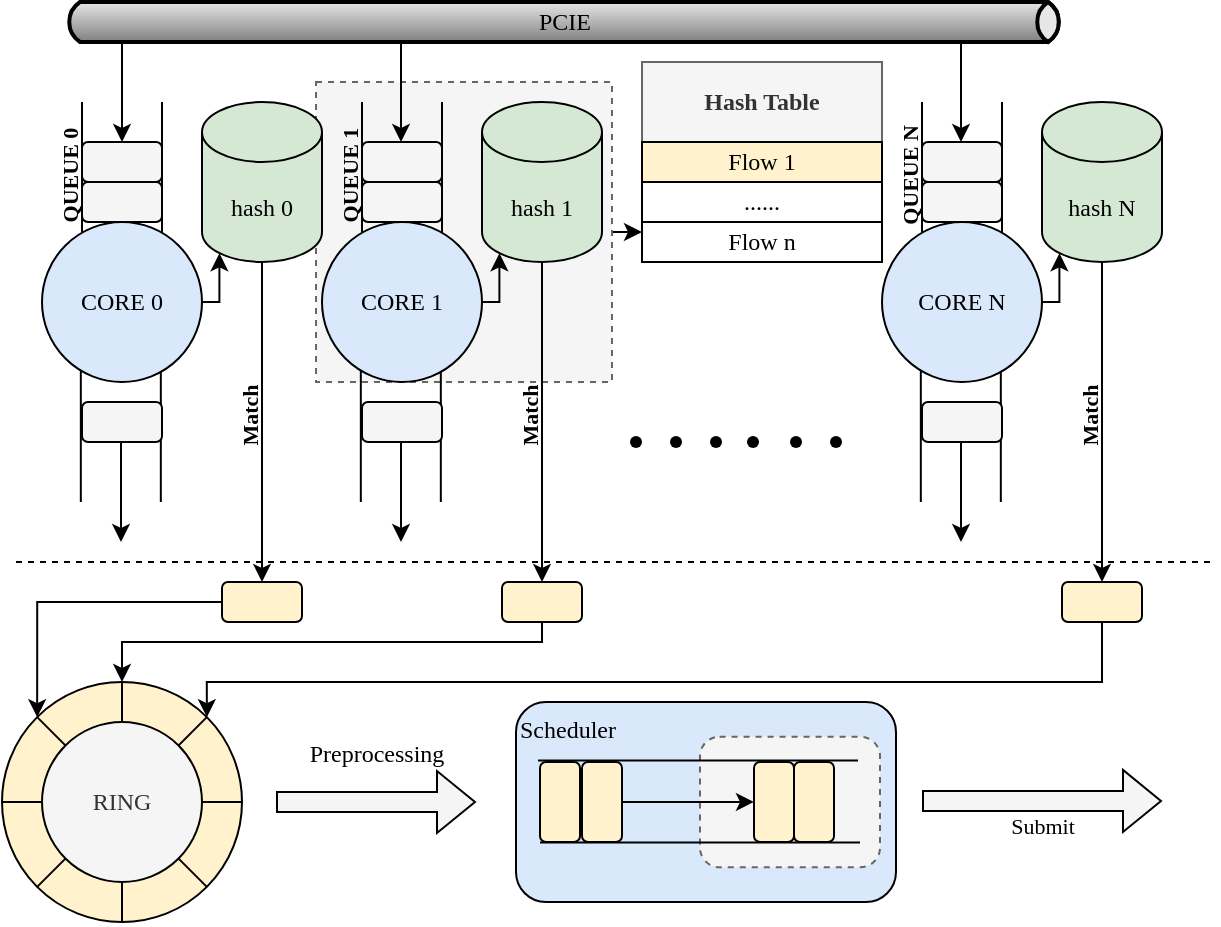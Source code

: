 <mxfile version="26.0.2" pages="4">
  <diagram name="第 1 页" id="BEPfm012HWBrJYS6_Jwx">
    <mxGraphModel dx="2040" dy="776" grid="1" gridSize="10" guides="1" tooltips="1" connect="1" arrows="1" fold="1" page="1" pageScale="1" pageWidth="827" pageHeight="1169" math="0" shadow="0">
      <root>
        <mxCell id="0" />
        <mxCell id="1" parent="0" />
        <mxCell id="Fc2rzYjJyBKKrW3pGAqV-5" value="Scheduler" style="rounded=1;whiteSpace=wrap;html=1;align=left;verticalAlign=top;fillColor=#dae8fc;strokeColor=#000000;fontStyle=0;fontFamily=Times New Roman;" parent="1" vertex="1">
          <mxGeometry x="-70" y="530" width="190" height="100" as="geometry" />
        </mxCell>
        <mxCell id="A0dzTfghXdayMWGV7KRl-44" style="edgeStyle=orthogonalEdgeStyle;rounded=0;orthogonalLoop=1;jettySize=auto;html=1;exitX=1;exitY=0.5;exitDx=0;exitDy=0;fontFamily=Times New Roman;" parent="1" source="A0dzTfghXdayMWGV7KRl-45" edge="1">
          <mxGeometry relative="1" as="geometry">
            <mxPoint x="112" y="580.28" as="targetPoint" />
          </mxGeometry>
        </mxCell>
        <mxCell id="A0dzTfghXdayMWGV7KRl-45" value="" style="rounded=1;whiteSpace=wrap;html=1;dashed=1;fillColor=#f5f5f5;fontColor=#333333;strokeColor=#666666;fontFamily=Times New Roman;" parent="1" vertex="1">
          <mxGeometry x="22" y="547.35" width="90" height="65.29" as="geometry" />
        </mxCell>
        <mxCell id="Fc2rzYjJyBKKrW3pGAqV-1" style="edgeStyle=orthogonalEdgeStyle;rounded=0;orthogonalLoop=1;jettySize=auto;html=1;exitX=1;exitY=0.5;exitDx=0;exitDy=0;entryX=0;entryY=0.25;entryDx=0;entryDy=0;fontFamily=Times New Roman;" parent="1" source="A0dzTfghXdayMWGV7KRl-46" target="A0dzTfghXdayMWGV7KRl-117" edge="1">
          <mxGeometry relative="1" as="geometry" />
        </mxCell>
        <mxCell id="A0dzTfghXdayMWGV7KRl-46" value="" style="rounded=0;whiteSpace=wrap;html=1;fillColor=#f5f5f5;strokeColor=#666666;fontColor=#333333;dashed=1;fontFamily=Times New Roman;" parent="1" vertex="1">
          <mxGeometry x="-170" y="220" width="148" height="150" as="geometry" />
        </mxCell>
        <mxCell id="A0dzTfghXdayMWGV7KRl-47" value="Match" style="edgeStyle=orthogonalEdgeStyle;rounded=0;orthogonalLoop=1;jettySize=auto;html=1;exitX=0.5;exitY=1;exitDx=0;exitDy=0;exitPerimeter=0;entryX=0.5;entryY=0;entryDx=0;entryDy=0;labelBackgroundColor=none;fontStyle=1;horizontal=0;verticalAlign=bottom;fontFamily=Times New Roman;" parent="1" source="A0dzTfghXdayMWGV7KRl-48" target="A0dzTfghXdayMWGV7KRl-65" edge="1">
          <mxGeometry relative="1" as="geometry" />
        </mxCell>
        <mxCell id="A0dzTfghXdayMWGV7KRl-48" value="hash 0" style="shape=cylinder3;whiteSpace=wrap;html=1;boundedLbl=1;backgroundOutline=1;size=15;fillColor=#d5e8d4;strokeColor=#000000;labelBackgroundColor=none;fontFamily=Times New Roman;" parent="1" vertex="1">
          <mxGeometry x="-227" y="230" width="60" height="80" as="geometry" />
        </mxCell>
        <mxCell id="A0dzTfghXdayMWGV7KRl-49" value="QUEUE 0" style="endArrow=none;html=1;rounded=0;horizontal=0;verticalAlign=bottom;fontStyle=1;labelBackgroundColor=none;strokeColor=#000000;fontFamily=Times New Roman;" parent="1" edge="1">
          <mxGeometry width="50" height="50" relative="1" as="geometry">
            <mxPoint x="-287" y="310" as="sourcePoint" />
            <mxPoint x="-287" y="230" as="targetPoint" />
          </mxGeometry>
        </mxCell>
        <mxCell id="A0dzTfghXdayMWGV7KRl-50" value="" style="endArrow=none;html=1;rounded=0;labelBackgroundColor=none;strokeColor=#000000;fontFamily=Times New Roman;" parent="1" edge="1">
          <mxGeometry width="50" height="50" relative="1" as="geometry">
            <mxPoint x="-247" y="310" as="sourcePoint" />
            <mxPoint x="-247" y="230" as="targetPoint" />
          </mxGeometry>
        </mxCell>
        <mxCell id="A0dzTfghXdayMWGV7KRl-51" value="" style="endArrow=none;html=1;rounded=0;labelBackgroundColor=none;strokeColor=#000000;fontFamily=Times New Roman;" parent="1" edge="1">
          <mxGeometry width="50" height="50" relative="1" as="geometry">
            <mxPoint x="-287.59" y="430" as="sourcePoint" />
            <mxPoint x="-287.59" y="350" as="targetPoint" />
          </mxGeometry>
        </mxCell>
        <mxCell id="A0dzTfghXdayMWGV7KRl-52" value="" style="endArrow=none;html=1;rounded=0;labelBackgroundColor=none;strokeColor=#000000;fontFamily=Times New Roman;" parent="1" edge="1">
          <mxGeometry width="50" height="50" relative="1" as="geometry">
            <mxPoint x="-247.59" y="430" as="sourcePoint" />
            <mxPoint x="-247.59" y="350" as="targetPoint" />
          </mxGeometry>
        </mxCell>
        <mxCell id="A0dzTfghXdayMWGV7KRl-53" value="CORE 0" style="ellipse;whiteSpace=wrap;html=1;aspect=fixed;fillColor=#dae8fc;strokeColor=#000000;labelBackgroundColor=none;fontFamily=Times New Roman;" parent="1" vertex="1">
          <mxGeometry x="-307" y="290" width="80" height="80" as="geometry" />
        </mxCell>
        <mxCell id="A0dzTfghXdayMWGV7KRl-54" value="" style="rounded=1;whiteSpace=wrap;html=1;fillColor=#f5f5f5;fontColor=#333333;strokeColor=#000000;labelBackgroundColor=none;fontFamily=Times New Roman;" parent="1" vertex="1">
          <mxGeometry x="-287" y="380" width="40" height="20" as="geometry" />
        </mxCell>
        <mxCell id="A0dzTfghXdayMWGV7KRl-55" value="" style="rounded=1;whiteSpace=wrap;html=1;fillColor=#f5f5f5;fontColor=#333333;strokeColor=#000000;labelBackgroundColor=none;fontFamily=Times New Roman;" parent="1" vertex="1">
          <mxGeometry x="-287" y="270" width="40" height="20" as="geometry" />
        </mxCell>
        <mxCell id="A0dzTfghXdayMWGV7KRl-56" value="" style="rounded=1;whiteSpace=wrap;html=1;fillColor=#f5f5f5;fontColor=#333333;strokeColor=#000000;labelBackgroundColor=none;fontFamily=Times New Roman;" parent="1" vertex="1">
          <mxGeometry x="-287" y="250" width="40" height="20" as="geometry" />
        </mxCell>
        <mxCell id="A0dzTfghXdayMWGV7KRl-57" style="edgeStyle=orthogonalEdgeStyle;rounded=0;orthogonalLoop=1;jettySize=auto;html=1;exitX=1;exitY=0.5;exitDx=0;exitDy=0;entryX=0.145;entryY=1;entryDx=0;entryDy=-4.35;entryPerimeter=0;labelBackgroundColor=none;strokeColor=#000000;fontFamily=Times New Roman;" parent="1" source="A0dzTfghXdayMWGV7KRl-53" target="A0dzTfghXdayMWGV7KRl-48" edge="1">
          <mxGeometry relative="1" as="geometry" />
        </mxCell>
        <mxCell id="A0dzTfghXdayMWGV7KRl-58" value="" style="ellipse;whiteSpace=wrap;html=1;aspect=fixed;fillColor=#fff2cc;strokeColor=default;labelBackgroundColor=none;fontFamily=Times New Roman;" parent="1" vertex="1">
          <mxGeometry x="-327" y="520" width="120" height="120" as="geometry" />
        </mxCell>
        <mxCell id="A0dzTfghXdayMWGV7KRl-59" value="" style="endArrow=none;html=1;rounded=0;exitX=0;exitY=0;exitDx=0;exitDy=0;entryX=1;entryY=1;entryDx=0;entryDy=0;labelBackgroundColor=none;strokeColor=default;fontFamily=Times New Roman;" parent="1" source="A0dzTfghXdayMWGV7KRl-58" target="A0dzTfghXdayMWGV7KRl-58" edge="1">
          <mxGeometry width="50" height="50" relative="1" as="geometry">
            <mxPoint x="-165.5" y="410" as="sourcePoint" />
            <mxPoint x="-115.5" y="360" as="targetPoint" />
          </mxGeometry>
        </mxCell>
        <mxCell id="A0dzTfghXdayMWGV7KRl-60" value="" style="endArrow=none;html=1;rounded=0;exitX=0;exitY=0.5;exitDx=0;exitDy=0;entryX=1;entryY=0.5;entryDx=0;entryDy=0;labelBackgroundColor=none;strokeColor=default;fontFamily=Times New Roman;" parent="1" source="A0dzTfghXdayMWGV7KRl-58" target="A0dzTfghXdayMWGV7KRl-58" edge="1">
          <mxGeometry width="50" height="50" relative="1" as="geometry">
            <mxPoint x="-155.5" y="420" as="sourcePoint" />
            <mxPoint x="-105.5" y="370" as="targetPoint" />
          </mxGeometry>
        </mxCell>
        <mxCell id="A0dzTfghXdayMWGV7KRl-61" value="" style="endArrow=none;html=1;rounded=0;exitX=0.5;exitY=0;exitDx=0;exitDy=0;entryX=0.5;entryY=1;entryDx=0;entryDy=0;labelBackgroundColor=none;strokeColor=default;fontFamily=Times New Roman;" parent="1" source="A0dzTfghXdayMWGV7KRl-58" target="A0dzTfghXdayMWGV7KRl-58" edge="1">
          <mxGeometry width="50" height="50" relative="1" as="geometry">
            <mxPoint x="-155.5" y="420" as="sourcePoint" />
            <mxPoint x="-105.5" y="370" as="targetPoint" />
          </mxGeometry>
        </mxCell>
        <mxCell id="A0dzTfghXdayMWGV7KRl-62" value="" style="endArrow=none;html=1;rounded=0;exitX=1;exitY=0;exitDx=0;exitDy=0;entryX=0;entryY=1;entryDx=0;entryDy=0;labelBackgroundColor=none;strokeColor=default;fontFamily=Times New Roman;" parent="1" source="A0dzTfghXdayMWGV7KRl-58" target="A0dzTfghXdayMWGV7KRl-58" edge="1">
          <mxGeometry width="50" height="50" relative="1" as="geometry">
            <mxPoint x="-145.5" y="430" as="sourcePoint" />
            <mxPoint x="-95.5" y="380" as="targetPoint" />
          </mxGeometry>
        </mxCell>
        <mxCell id="A0dzTfghXdayMWGV7KRl-63" value="RING" style="ellipse;whiteSpace=wrap;html=1;aspect=fixed;fillColor=#f5f5f5;fontColor=#333333;strokeColor=default;labelBackgroundColor=none;fontStyle=0;fontFamily=Times New Roman;" parent="1" vertex="1">
          <mxGeometry x="-307" y="540" width="80" height="80" as="geometry" />
        </mxCell>
        <mxCell id="A0dzTfghXdayMWGV7KRl-64" style="edgeStyle=orthogonalEdgeStyle;rounded=0;orthogonalLoop=1;jettySize=auto;html=1;exitX=0;exitY=0.5;exitDx=0;exitDy=0;entryX=0;entryY=0;entryDx=0;entryDy=0;fontFamily=Times New Roman;" parent="1" source="A0dzTfghXdayMWGV7KRl-65" target="A0dzTfghXdayMWGV7KRl-58" edge="1">
          <mxGeometry relative="1" as="geometry" />
        </mxCell>
        <mxCell id="A0dzTfghXdayMWGV7KRl-65" value="" style="rounded=1;whiteSpace=wrap;html=1;fillColor=#fff2cc;strokeColor=default;labelBackgroundColor=none;verticalAlign=top;labelPosition=center;verticalLabelPosition=bottom;align=center;fontFamily=Times New Roman;" parent="1" vertex="1">
          <mxGeometry x="-217" y="470" width="40" height="20" as="geometry" />
        </mxCell>
        <mxCell id="A0dzTfghXdayMWGV7KRl-66" style="edgeStyle=orthogonalEdgeStyle;rounded=0;orthogonalLoop=1;jettySize=auto;html=1;exitX=0.5;exitY=1;exitDx=0;exitDy=0;exitPerimeter=0;labelBackgroundColor=none;fontFamily=Times New Roman;" parent="1" edge="1">
          <mxGeometry relative="1" as="geometry">
            <mxPoint x="90" y="519.71" as="targetPoint" />
            <mxPoint x="90" y="519.71" as="sourcePoint" />
          </mxGeometry>
        </mxCell>
        <mxCell id="A0dzTfghXdayMWGV7KRl-67" value="hash 1" style="shape=cylinder3;whiteSpace=wrap;html=1;boundedLbl=1;backgroundOutline=1;size=15;fillColor=#d5e8d4;strokeColor=#000000;labelBackgroundColor=none;fontFamily=Times New Roman;" parent="1" vertex="1">
          <mxGeometry x="-87" y="230" width="60" height="80" as="geometry" />
        </mxCell>
        <mxCell id="A0dzTfghXdayMWGV7KRl-68" value="&lt;span style=&quot;color: rgb(0, 0, 0); font-size: 11px; font-variant-ligatures: normal; font-variant-caps: normal; letter-spacing: normal; orphans: 2; text-align: center; text-indent: 0px; text-transform: none; widows: 2; word-spacing: 0px; -webkit-text-stroke-width: 0px; white-space: nowrap; text-decoration-thickness: initial; text-decoration-style: initial; text-decoration-color: initial; float: none; display: inline !important;&quot;&gt;QUEUE 1&lt;/span&gt;" style="endArrow=none;html=1;rounded=0;horizontal=0;labelBackgroundColor=none;fontStyle=1;verticalAlign=bottom;strokeColor=#000000;fontFamily=Times New Roman;" parent="1" edge="1">
          <mxGeometry width="50" height="50" relative="1" as="geometry">
            <mxPoint x="-147" y="310" as="sourcePoint" />
            <mxPoint x="-147" y="230" as="targetPoint" />
          </mxGeometry>
        </mxCell>
        <mxCell id="A0dzTfghXdayMWGV7KRl-69" value="" style="endArrow=none;html=1;rounded=0;labelBackgroundColor=none;strokeColor=#000000;fontFamily=Times New Roman;" parent="1" edge="1">
          <mxGeometry width="50" height="50" relative="1" as="geometry">
            <mxPoint x="-107" y="310" as="sourcePoint" />
            <mxPoint x="-107" y="230" as="targetPoint" />
          </mxGeometry>
        </mxCell>
        <mxCell id="A0dzTfghXdayMWGV7KRl-70" value="" style="endArrow=none;html=1;rounded=0;labelBackgroundColor=none;strokeColor=#000000;fontFamily=Times New Roman;" parent="1" edge="1">
          <mxGeometry width="50" height="50" relative="1" as="geometry">
            <mxPoint x="-147.59" y="430" as="sourcePoint" />
            <mxPoint x="-147.59" y="350" as="targetPoint" />
          </mxGeometry>
        </mxCell>
        <mxCell id="A0dzTfghXdayMWGV7KRl-71" value="" style="endArrow=none;html=1;rounded=0;labelBackgroundColor=none;strokeColor=#000000;fontFamily=Times New Roman;" parent="1" edge="1">
          <mxGeometry width="50" height="50" relative="1" as="geometry">
            <mxPoint x="-107.59" y="430" as="sourcePoint" />
            <mxPoint x="-107.59" y="350" as="targetPoint" />
          </mxGeometry>
        </mxCell>
        <mxCell id="A0dzTfghXdayMWGV7KRl-72" value="CORE 1" style="ellipse;whiteSpace=wrap;html=1;aspect=fixed;fillColor=#dae8fc;strokeColor=#000000;labelBackgroundColor=none;fontFamily=Times New Roman;" parent="1" vertex="1">
          <mxGeometry x="-167" y="290" width="80" height="80" as="geometry" />
        </mxCell>
        <mxCell id="A0dzTfghXdayMWGV7KRl-73" value="" style="rounded=1;whiteSpace=wrap;html=1;fillColor=#f5f5f5;fontColor=#333333;strokeColor=#000000;labelBackgroundColor=none;fontFamily=Times New Roman;" parent="1" vertex="1">
          <mxGeometry x="-147" y="380" width="40" height="20" as="geometry" />
        </mxCell>
        <mxCell id="A0dzTfghXdayMWGV7KRl-74" value="" style="rounded=1;whiteSpace=wrap;html=1;fillColor=#f5f5f5;fontColor=#333333;strokeColor=#000000;labelBackgroundColor=none;fontFamily=Times New Roman;" parent="1" vertex="1">
          <mxGeometry x="-147" y="270" width="40" height="20" as="geometry" />
        </mxCell>
        <mxCell id="A0dzTfghXdayMWGV7KRl-75" value="" style="rounded=1;whiteSpace=wrap;html=1;fillColor=#f5f5f5;fontColor=#333333;strokeColor=#000000;labelBackgroundColor=none;fontFamily=Times New Roman;" parent="1" vertex="1">
          <mxGeometry x="-147" y="250" width="40" height="20" as="geometry" />
        </mxCell>
        <mxCell id="A0dzTfghXdayMWGV7KRl-76" style="edgeStyle=orthogonalEdgeStyle;rounded=0;orthogonalLoop=1;jettySize=auto;html=1;exitX=1;exitY=0.5;exitDx=0;exitDy=0;entryX=0.145;entryY=1;entryDx=0;entryDy=-4.35;entryPerimeter=0;labelBackgroundColor=none;strokeColor=#000000;fontFamily=Times New Roman;" parent="1" source="A0dzTfghXdayMWGV7KRl-72" target="A0dzTfghXdayMWGV7KRl-67" edge="1">
          <mxGeometry relative="1" as="geometry" />
        </mxCell>
        <mxCell id="A0dzTfghXdayMWGV7KRl-78" value="hash N" style="shape=cylinder3;whiteSpace=wrap;html=1;boundedLbl=1;backgroundOutline=1;size=15;fillColor=#d5e8d4;strokeColor=#000000;labelBackgroundColor=none;fontFamily=Times New Roman;" parent="1" vertex="1">
          <mxGeometry x="193" y="230" width="60" height="80" as="geometry" />
        </mxCell>
        <mxCell id="A0dzTfghXdayMWGV7KRl-79" value="&lt;span style=&quot;color: rgb(0, 0, 0); font-size: 11px; font-style: normal; font-variant-ligatures: normal; font-variant-caps: normal; letter-spacing: normal; orphans: 2; text-align: center; text-indent: 0px; text-transform: none; widows: 2; word-spacing: 0px; -webkit-text-stroke-width: 0px; white-space: nowrap; text-decoration-thickness: initial; text-decoration-style: initial; text-decoration-color: initial; float: none; display: inline !important;&quot;&gt;QUEUE N&lt;/span&gt;" style="endArrow=none;html=1;rounded=0;horizontal=0;fontStyle=1;verticalAlign=bottom;labelBackgroundColor=none;strokeColor=#000000;fontFamily=Times New Roman;" parent="1" edge="1">
          <mxGeometry width="50" height="50" relative="1" as="geometry">
            <mxPoint x="133" y="310" as="sourcePoint" />
            <mxPoint x="133" y="230" as="targetPoint" />
          </mxGeometry>
        </mxCell>
        <mxCell id="A0dzTfghXdayMWGV7KRl-80" value="" style="endArrow=none;html=1;rounded=0;labelBackgroundColor=none;strokeColor=#000000;fontFamily=Times New Roman;" parent="1" edge="1">
          <mxGeometry width="50" height="50" relative="1" as="geometry">
            <mxPoint x="173" y="310" as="sourcePoint" />
            <mxPoint x="173" y="230" as="targetPoint" />
          </mxGeometry>
        </mxCell>
        <mxCell id="A0dzTfghXdayMWGV7KRl-81" value="" style="endArrow=none;html=1;rounded=0;labelBackgroundColor=none;strokeColor=#000000;fontFamily=Times New Roman;" parent="1" edge="1">
          <mxGeometry width="50" height="50" relative="1" as="geometry">
            <mxPoint x="132.41" y="430" as="sourcePoint" />
            <mxPoint x="132.41" y="350" as="targetPoint" />
          </mxGeometry>
        </mxCell>
        <mxCell id="A0dzTfghXdayMWGV7KRl-82" value="" style="endArrow=none;html=1;rounded=0;labelBackgroundColor=none;strokeColor=#000000;fontFamily=Times New Roman;" parent="1" edge="1">
          <mxGeometry width="50" height="50" relative="1" as="geometry">
            <mxPoint x="172.41" y="430" as="sourcePoint" />
            <mxPoint x="172.41" y="350" as="targetPoint" />
          </mxGeometry>
        </mxCell>
        <mxCell id="A0dzTfghXdayMWGV7KRl-83" value="CORE N" style="ellipse;whiteSpace=wrap;html=1;aspect=fixed;fillColor=#dae8fc;strokeColor=#000000;labelBackgroundColor=none;fontFamily=Times New Roman;" parent="1" vertex="1">
          <mxGeometry x="113" y="290" width="80" height="80" as="geometry" />
        </mxCell>
        <mxCell id="A0dzTfghXdayMWGV7KRl-84" value="" style="rounded=1;whiteSpace=wrap;html=1;fillColor=#f5f5f5;fontColor=#333333;strokeColor=#000000;labelBackgroundColor=none;fontFamily=Times New Roman;" parent="1" vertex="1">
          <mxGeometry x="133" y="380" width="40" height="20" as="geometry" />
        </mxCell>
        <mxCell id="A0dzTfghXdayMWGV7KRl-85" value="" style="rounded=1;whiteSpace=wrap;html=1;fillColor=#f5f5f5;fontColor=#333333;strokeColor=#000000;labelBackgroundColor=none;fontFamily=Times New Roman;" parent="1" vertex="1">
          <mxGeometry x="133" y="270" width="40" height="20" as="geometry" />
        </mxCell>
        <mxCell id="A0dzTfghXdayMWGV7KRl-86" value="" style="rounded=1;whiteSpace=wrap;html=1;fillColor=#f5f5f5;fontColor=#333333;strokeColor=#000000;labelBackgroundColor=none;fontFamily=Times New Roman;" parent="1" vertex="1">
          <mxGeometry x="133" y="250" width="40" height="20" as="geometry" />
        </mxCell>
        <mxCell id="A0dzTfghXdayMWGV7KRl-87" style="edgeStyle=orthogonalEdgeStyle;rounded=0;orthogonalLoop=1;jettySize=auto;html=1;exitX=1;exitY=0.5;exitDx=0;exitDy=0;entryX=0.145;entryY=1;entryDx=0;entryDy=-4.35;entryPerimeter=0;labelBackgroundColor=none;strokeColor=#000000;fontFamily=Times New Roman;" parent="1" source="A0dzTfghXdayMWGV7KRl-83" target="A0dzTfghXdayMWGV7KRl-78" edge="1">
          <mxGeometry relative="1" as="geometry" />
        </mxCell>
        <mxCell id="A0dzTfghXdayMWGV7KRl-88" value="" style="group;labelBackgroundColor=none;strokeColor=none;fontFamily=Times New Roman;" parent="1" vertex="1" connectable="0">
          <mxGeometry x="-20" y="390" width="120" height="20" as="geometry" />
        </mxCell>
        <mxCell id="A0dzTfghXdayMWGV7KRl-89" value="" style="shape=waypoint;sketch=0;fillStyle=solid;size=6;pointerEvents=1;points=[];fillColor=none;resizable=0;rotatable=0;perimeter=centerPerimeter;snapToPoint=1;labelBackgroundColor=none;strokeColor=#000000;fontFamily=Times New Roman;" parent="A0dzTfghXdayMWGV7KRl-88" vertex="1">
          <mxGeometry x="20" width="20" height="20" as="geometry" />
        </mxCell>
        <mxCell id="A0dzTfghXdayMWGV7KRl-90" value="" style="shape=waypoint;sketch=0;fillStyle=solid;size=6;pointerEvents=1;points=[];fillColor=none;resizable=0;rotatable=0;perimeter=centerPerimeter;snapToPoint=1;labelBackgroundColor=none;strokeColor=#000000;fontFamily=Times New Roman;" parent="A0dzTfghXdayMWGV7KRl-88" vertex="1">
          <mxGeometry x="40" width="20" height="20" as="geometry" />
        </mxCell>
        <mxCell id="A0dzTfghXdayMWGV7KRl-91" value="" style="shape=waypoint;sketch=0;fillStyle=solid;size=6;pointerEvents=1;points=[];fillColor=none;resizable=0;rotatable=0;perimeter=centerPerimeter;snapToPoint=1;labelBackgroundColor=none;strokeColor=#000000;fontFamily=Times New Roman;" parent="A0dzTfghXdayMWGV7KRl-88" vertex="1">
          <mxGeometry x="58.5" width="20" height="20" as="geometry" />
        </mxCell>
        <mxCell id="A0dzTfghXdayMWGV7KRl-92" value="" style="shape=waypoint;sketch=0;fillStyle=solid;size=6;pointerEvents=1;points=[];fillColor=none;resizable=0;rotatable=0;perimeter=centerPerimeter;snapToPoint=1;labelBackgroundColor=none;strokeColor=#000000;fontFamily=Times New Roman;" parent="A0dzTfghXdayMWGV7KRl-88" vertex="1">
          <mxGeometry x="80" width="20" height="20" as="geometry" />
        </mxCell>
        <mxCell id="A0dzTfghXdayMWGV7KRl-93" value="" style="shape=waypoint;sketch=0;fillStyle=solid;size=6;pointerEvents=1;points=[];fillColor=none;resizable=0;rotatable=0;perimeter=centerPerimeter;snapToPoint=1;labelBackgroundColor=none;strokeColor=#000000;fontFamily=Times New Roman;" parent="A0dzTfghXdayMWGV7KRl-88" vertex="1">
          <mxGeometry x="100" width="20" height="20" as="geometry" />
        </mxCell>
        <mxCell id="A0dzTfghXdayMWGV7KRl-94" value="" style="shape=waypoint;sketch=0;fillStyle=solid;size=6;pointerEvents=1;points=[];fillColor=none;resizable=0;rotatable=0;perimeter=centerPerimeter;snapToPoint=1;labelBackgroundColor=none;strokeColor=#000000;fontFamily=Times New Roman;" parent="A0dzTfghXdayMWGV7KRl-88" vertex="1">
          <mxGeometry width="20" height="20" as="geometry" />
        </mxCell>
        <mxCell id="A0dzTfghXdayMWGV7KRl-95" value="" style="endArrow=classic;html=1;rounded=0;entryX=0.5;entryY=0;entryDx=0;entryDy=0;labelBackgroundColor=none;fontFamily=Times New Roman;" parent="1" target="A0dzTfghXdayMWGV7KRl-56" edge="1">
          <mxGeometry width="50" height="50" relative="1" as="geometry">
            <mxPoint x="-267" y="200" as="sourcePoint" />
            <mxPoint x="80" y="320" as="targetPoint" />
          </mxGeometry>
        </mxCell>
        <mxCell id="A0dzTfghXdayMWGV7KRl-96" value="" style="endArrow=classic;html=1;rounded=0;entryX=0.5;entryY=0;entryDx=0;entryDy=0;labelBackgroundColor=none;fontFamily=Times New Roman;" parent="1" edge="1">
          <mxGeometry width="50" height="50" relative="1" as="geometry">
            <mxPoint x="-127.5" y="200" as="sourcePoint" />
            <mxPoint x="-127.5" y="250" as="targetPoint" />
          </mxGeometry>
        </mxCell>
        <mxCell id="A0dzTfghXdayMWGV7KRl-97" value="" style="endArrow=classic;html=1;rounded=0;entryX=0.5;entryY=0;entryDx=0;entryDy=0;labelBackgroundColor=none;fontFamily=Times New Roman;" parent="1" edge="1">
          <mxGeometry width="50" height="50" relative="1" as="geometry">
            <mxPoint x="152.5" y="200" as="sourcePoint" />
            <mxPoint x="152.5" y="250" as="targetPoint" />
          </mxGeometry>
        </mxCell>
        <mxCell id="A0dzTfghXdayMWGV7KRl-98" value="" style="endArrow=classic;html=1;rounded=0;entryX=0.5;entryY=0;entryDx=0;entryDy=0;labelBackgroundColor=none;fontFamily=Times New Roman;" parent="1" edge="1">
          <mxGeometry width="50" height="50" relative="1" as="geometry">
            <mxPoint x="-267.5" y="400" as="sourcePoint" />
            <mxPoint x="-267.5" y="450" as="targetPoint" />
          </mxGeometry>
        </mxCell>
        <mxCell id="A0dzTfghXdayMWGV7KRl-99" value="" style="endArrow=classic;html=1;rounded=0;entryX=0.5;entryY=0;entryDx=0;entryDy=0;labelBackgroundColor=none;fontFamily=Times New Roman;" parent="1" edge="1">
          <mxGeometry width="50" height="50" relative="1" as="geometry">
            <mxPoint x="-127.5" y="400" as="sourcePoint" />
            <mxPoint x="-127.5" y="450" as="targetPoint" />
          </mxGeometry>
        </mxCell>
        <mxCell id="A0dzTfghXdayMWGV7KRl-100" value="" style="endArrow=classic;html=1;rounded=0;entryX=0.5;entryY=0;entryDx=0;entryDy=0;labelBackgroundColor=none;fontFamily=Times New Roman;" parent="1" edge="1">
          <mxGeometry width="50" height="50" relative="1" as="geometry">
            <mxPoint x="152.5" y="400" as="sourcePoint" />
            <mxPoint x="152.5" y="450" as="targetPoint" />
          </mxGeometry>
        </mxCell>
        <mxCell id="A0dzTfghXdayMWGV7KRl-101" value="Match" style="edgeStyle=orthogonalEdgeStyle;rounded=0;orthogonalLoop=1;jettySize=auto;html=1;exitX=0.5;exitY=1;exitDx=0;exitDy=0;exitPerimeter=0;labelBackgroundColor=none;fontStyle=1;horizontal=0;verticalAlign=bottom;fontFamily=Times New Roman;" parent="1" source="A0dzTfghXdayMWGV7KRl-67" target="A0dzTfghXdayMWGV7KRl-103" edge="1">
          <mxGeometry relative="1" as="geometry">
            <mxPoint x="-57" y="470" as="targetPoint" />
            <mxPoint x="-57" y="310" as="sourcePoint" />
          </mxGeometry>
        </mxCell>
        <mxCell id="A0dzTfghXdayMWGV7KRl-102" style="edgeStyle=orthogonalEdgeStyle;rounded=0;orthogonalLoop=1;jettySize=auto;html=1;exitX=0.5;exitY=1;exitDx=0;exitDy=0;entryX=0.5;entryY=0;entryDx=0;entryDy=0;fontFamily=Times New Roman;" parent="1" source="A0dzTfghXdayMWGV7KRl-103" target="A0dzTfghXdayMWGV7KRl-58" edge="1">
          <mxGeometry relative="1" as="geometry">
            <Array as="points">
              <mxPoint x="-57" y="500" />
              <mxPoint x="-267" y="500" />
            </Array>
          </mxGeometry>
        </mxCell>
        <mxCell id="A0dzTfghXdayMWGV7KRl-103" value="" style="rounded=1;whiteSpace=wrap;html=1;fillColor=#fff2cc;strokeColor=default;labelBackgroundColor=none;labelPosition=center;verticalLabelPosition=bottom;align=center;verticalAlign=top;fontFamily=Times New Roman;" parent="1" vertex="1">
          <mxGeometry x="-77" y="470" width="40" height="20" as="geometry" />
        </mxCell>
        <mxCell id="A0dzTfghXdayMWGV7KRl-104" value="" style="endArrow=none;html=1;rounded=0;labelBackgroundColor=none;fontFamily=Times New Roman;" parent="1" edge="1">
          <mxGeometry width="50" height="50" relative="1" as="geometry">
            <mxPoint x="-59" y="559.28" as="sourcePoint" />
            <mxPoint x="101" y="559.28" as="targetPoint" />
          </mxGeometry>
        </mxCell>
        <mxCell id="A0dzTfghXdayMWGV7KRl-105" value="" style="endArrow=none;html=1;rounded=0;labelBackgroundColor=none;fontFamily=Times New Roman;" parent="1" edge="1">
          <mxGeometry width="50" height="50" relative="1" as="geometry">
            <mxPoint x="-58" y="600.28" as="sourcePoint" />
            <mxPoint x="102" y="600.28" as="targetPoint" />
          </mxGeometry>
        </mxCell>
        <mxCell id="A0dzTfghXdayMWGV7KRl-106" style="edgeStyle=orthogonalEdgeStyle;rounded=0;orthogonalLoop=1;jettySize=auto;html=1;exitX=0.5;exitY=0;exitDx=0;exitDy=0;entryX=0.5;entryY=1;entryDx=0;entryDy=0;labelBackgroundColor=none;fontFamily=Times New Roman;" parent="1" source="A0dzTfghXdayMWGV7KRl-107" target="A0dzTfghXdayMWGV7KRl-109" edge="1">
          <mxGeometry relative="1" as="geometry" />
        </mxCell>
        <mxCell id="A0dzTfghXdayMWGV7KRl-107" value="" style="rounded=1;whiteSpace=wrap;html=1;rotation=90;fillColor=#fff2cc;strokeColor=default;labelBackgroundColor=none;fontFamily=Times New Roman;" parent="1" vertex="1">
          <mxGeometry x="-47" y="569.99" width="40" height="20" as="geometry" />
        </mxCell>
        <mxCell id="A0dzTfghXdayMWGV7KRl-109" value="" style="rounded=1;whiteSpace=wrap;html=1;rotation=90;fillColor=#fff2cc;strokeColor=default;labelBackgroundColor=none;fontFamily=Times New Roman;" parent="1" vertex="1">
          <mxGeometry x="39" y="569.99" width="40" height="20" as="geometry" />
        </mxCell>
        <mxCell id="A0dzTfghXdayMWGV7KRl-110" value="" style="rounded=1;whiteSpace=wrap;html=1;rotation=90;fillColor=#fff2cc;strokeColor=default;labelBackgroundColor=none;fontFamily=Times New Roman;" parent="1" vertex="1">
          <mxGeometry x="-68" y="569.99" width="40" height="20" as="geometry" />
        </mxCell>
        <mxCell id="A0dzTfghXdayMWGV7KRl-111" value="" style="rounded=1;whiteSpace=wrap;html=1;rotation=90;fillColor=#fff2cc;strokeColor=default;labelBackgroundColor=none;fontFamily=Times New Roman;" parent="1" vertex="1">
          <mxGeometry x="59" y="569.99" width="40" height="20" as="geometry" />
        </mxCell>
        <mxCell id="A0dzTfghXdayMWGV7KRl-112" value="&lt;font style=&quot;font-size: 12px;&quot;&gt;PCIE&lt;/font&gt;" style="strokeWidth=2;strokeColor=#000000;dashed=0;align=center;html=1;fontSize=12;shape=mxgraph.eip.messageChannel;fontStyle=0;labelBackgroundColor=none;fontFamily=Times New Roman;" parent="1" vertex="1">
          <mxGeometry x="-296" y="180" width="500" height="20" as="geometry" />
        </mxCell>
        <mxCell id="A0dzTfghXdayMWGV7KRl-114" value="&lt;b&gt;Hash Table&lt;/b&gt;" style="rounded=0;whiteSpace=wrap;html=1;fillColor=#f5f5f5;fontColor=#333333;strokeColor=#666666;fontFamily=Times New Roman;" parent="1" vertex="1">
          <mxGeometry x="-7" y="210" width="120" height="40" as="geometry" />
        </mxCell>
        <mxCell id="A0dzTfghXdayMWGV7KRl-115" value="Flow 1" style="rounded=0;whiteSpace=wrap;html=1;fillColor=#fff2cc;strokeColor=#000000;fontFamily=Times New Roman;" parent="1" vertex="1">
          <mxGeometry x="-7" y="250" width="120" height="20" as="geometry" />
        </mxCell>
        <mxCell id="A0dzTfghXdayMWGV7KRl-116" value="......" style="rounded=0;whiteSpace=wrap;html=1;fontFamily=Times New Roman;" parent="1" vertex="1">
          <mxGeometry x="-7" y="270" width="120" height="20" as="geometry" />
        </mxCell>
        <mxCell id="A0dzTfghXdayMWGV7KRl-117" value="Flow n" style="rounded=0;whiteSpace=wrap;html=1;fontFamily=Times New Roman;" parent="1" vertex="1">
          <mxGeometry x="-7" y="290" width="120" height="20" as="geometry" />
        </mxCell>
        <mxCell id="A0dzTfghXdayMWGV7KRl-118" style="edgeStyle=orthogonalEdgeStyle;rounded=0;orthogonalLoop=1;jettySize=auto;html=1;exitX=0.5;exitY=1;exitDx=0;exitDy=0;entryX=1;entryY=0;entryDx=0;entryDy=0;fontFamily=Times New Roman;" parent="1" source="A0dzTfghXdayMWGV7KRl-119" target="A0dzTfghXdayMWGV7KRl-58" edge="1">
          <mxGeometry relative="1" as="geometry">
            <Array as="points">
              <mxPoint x="223" y="520" />
              <mxPoint x="-225" y="520" />
            </Array>
          </mxGeometry>
        </mxCell>
        <mxCell id="A0dzTfghXdayMWGV7KRl-119" value="" style="rounded=1;whiteSpace=wrap;html=1;fillColor=#fff2cc;strokeColor=default;labelBackgroundColor=none;labelPosition=center;verticalLabelPosition=bottom;align=center;verticalAlign=top;fontFamily=Times New Roman;" parent="1" vertex="1">
          <mxGeometry x="203" y="470" width="40" height="20" as="geometry" />
        </mxCell>
        <mxCell id="A0dzTfghXdayMWGV7KRl-121" value="Submit" style="shape=flexArrow;endArrow=classic;html=1;rounded=0;verticalAlign=top;labelBackgroundColor=none;fontStyle=0;fillColor=#f5f5f5;strokeColor=default;fontFamily=Times New Roman;" parent="1" edge="1">
          <mxGeometry width="50" height="50" relative="1" as="geometry">
            <mxPoint x="133" y="579.49" as="sourcePoint" />
            <mxPoint x="253" y="579.49" as="targetPoint" />
          </mxGeometry>
        </mxCell>
        <mxCell id="A0dzTfghXdayMWGV7KRl-122" value="" style="endArrow=none;html=1;rounded=0;dashed=1;fontFamily=Times New Roman;" parent="1" edge="1">
          <mxGeometry width="50" height="50" relative="1" as="geometry">
            <mxPoint x="-320" y="460" as="sourcePoint" />
            <mxPoint x="280" y="460" as="targetPoint" />
          </mxGeometry>
        </mxCell>
        <mxCell id="Fc2rzYjJyBKKrW3pGAqV-3" value="Match" style="edgeStyle=orthogonalEdgeStyle;rounded=0;orthogonalLoop=1;jettySize=auto;html=1;exitX=0.5;exitY=1;exitDx=0;exitDy=0;exitPerimeter=0;labelBackgroundColor=none;fontStyle=1;horizontal=0;verticalAlign=bottom;fontFamily=Times New Roman;entryX=0.5;entryY=0;entryDx=0;entryDy=0;" parent="1" source="A0dzTfghXdayMWGV7KRl-78" target="A0dzTfghXdayMWGV7KRl-119" edge="1">
          <mxGeometry relative="1" as="geometry">
            <mxPoint x="-47" y="480" as="targetPoint" />
            <mxPoint x="-47" y="320" as="sourcePoint" />
          </mxGeometry>
        </mxCell>
        <mxCell id="Fc2rzYjJyBKKrW3pGAqV-15" value="&lt;div&gt;&lt;span style=&quot;text-wrap-mode: wrap; background-color: initial;&quot;&gt;Preprocessing&lt;br&gt;&lt;br&gt;&lt;/span&gt;&lt;/div&gt;" style="shape=flexArrow;endArrow=classic;html=1;rounded=0;fillColor=#f5f5f5;strokeColor=#000000;verticalAlign=bottom;textShadow=0;labelBorderColor=none;labelBackgroundColor=none;labelPosition=center;verticalLabelPosition=top;align=center;fontSize=12;fontFamily=Times New Roman;" parent="1" edge="1">
          <mxGeometry width="50" height="50" relative="1" as="geometry">
            <mxPoint x="-190" y="580" as="sourcePoint" />
            <mxPoint x="-90" y="580" as="targetPoint" />
            <mxPoint as="offset" />
          </mxGeometry>
        </mxCell>
      </root>
    </mxGraphModel>
  </diagram>
  <diagram id="K6_RzLoQLdCGEdyGgopk" name="第 2 页">
    <mxGraphModel dx="1213" dy="776" grid="1" gridSize="10" guides="1" tooltips="1" connect="1" arrows="1" fold="1" page="1" pageScale="1" pageWidth="827" pageHeight="1169" math="0" shadow="0">
      <root>
        <mxCell id="0" />
        <mxCell id="1" parent="0" />
        <mxCell id="PI4Ir8Enhc0RbVuxar_G-110" value="VM" style="rounded=1;whiteSpace=wrap;html=1;fillColor=#d5e8d4;strokeColor=light-dark(#000000,#446E2C);fontFamily=Times New Roman;" parent="1" vertex="1">
          <mxGeometry x="120" y="130" width="60" height="40" as="geometry" />
        </mxCell>
        <mxCell id="PI4Ir8Enhc0RbVuxar_G-111" value="KVM" style="rounded=1;whiteSpace=wrap;html=1;fillColor=#d5e8d4;strokeColor=light-dark(#000000,#446E2C);fontFamily=Times New Roman;" parent="1" vertex="1">
          <mxGeometry x="150" y="210" width="80" height="40" as="geometry" />
        </mxCell>
        <mxCell id="PI4Ir8Enhc0RbVuxar_G-112" value="VM" style="rounded=1;whiteSpace=wrap;html=1;fillColor=#d5e8d4;strokeColor=light-dark(#000000,#446E2C);fontFamily=Times New Roman;" parent="1" vertex="1">
          <mxGeometry x="200" y="130" width="60" height="40" as="geometry" />
        </mxCell>
        <mxCell id="PI4Ir8Enhc0RbVuxar_G-118" value="APP" style="rounded=1;whiteSpace=wrap;html=1;fillColor=#d5e8d4;strokeColor=light-dark(#000000,#446E2C);fontFamily=Times New Roman;" parent="1" vertex="1">
          <mxGeometry x="150" y="270" width="80" height="40" as="geometry" />
        </mxCell>
        <mxCell id="4G7g1Zb0xZ01jj6VBZf4-1" value="ML Flow Classification" style="rounded=1;whiteSpace=wrap;html=1;fillColor=#d5e8d4;strokeColor=light-dark(#000000,#446E2C);fontFamily=Times New Roman;" parent="1" vertex="1">
          <mxGeometry x="250" y="210" width="110" height="100" as="geometry" />
        </mxCell>
        <mxCell id="dqXK0liOEmXWPxoUVD-N-1" value="" style="rounded=1;whiteSpace=wrap;html=1;fillColor=#d5e8d4;strokeColor=light-dark(#000000,#446E2C);fontFamily=Times New Roman;" parent="1" vertex="1">
          <mxGeometry x="120" y="340" width="280" height="50" as="geometry" />
        </mxCell>
        <mxCell id="dqXK0liOEmXWPxoUVD-N-3" value="Memory&lt;span style=&quot;color: rgba(0, 0, 0, 0); font-size: 0px; text-align: start; text-wrap-mode: nowrap;&quot;&gt;%3CmxGraphModel%3E%3Croot%3E%3CmxCell%20id%3D%220%22%2F%3E%3CmxCell%20id%3D%221%22%20parent%3D%220%22%2F%3E%3CmxCell%20id%3D%222%22%20value%3D%22KVM%22%20style%3D%22rounded%3D1%3BwhiteSpace%3Dwrap%3Bhtml%3D1%3B%22%20vertex%3D%221%22%20parent%3D%221%22%3E%3CmxGeometry%20x%3D%22150%22%20y%3D%22210%22%20width%3D%2280%22%20height%3D%2240%22%20as%3D%22geometry%22%2F%3E%3C%2FmxCell%3E%3C%2Froot%3E%3C%2FmxGraphModel%3E&lt;/span&gt;" style="rounded=1;whiteSpace=wrap;html=1;fillColor=#d5e8d4;strokeColor=light-dark(#000000,#446E2C);fontFamily=Times New Roman;" parent="1" vertex="1">
          <mxGeometry x="150" y="347.5" width="60" height="35" as="geometry" />
        </mxCell>
        <mxCell id="dqXK0liOEmXWPxoUVD-N-4" value="CPU" style="rounded=1;whiteSpace=wrap;html=1;fillColor=#d5e8d4;strokeColor=light-dark(#000000,#446E2C);fontFamily=Times New Roman;" parent="1" vertex="1">
          <mxGeometry x="230" y="347.5" width="60" height="35" as="geometry" />
        </mxCell>
        <mxCell id="dqXK0liOEmXWPxoUVD-N-5" value="GPU" style="rounded=1;whiteSpace=wrap;html=1;fillColor=#d5e8d4;strokeColor=light-dark(#000000,#446E2C);fontFamily=Times New Roman;" parent="1" vertex="1">
          <mxGeometry x="310" y="347.5" width="60" height="35" as="geometry" />
        </mxCell>
        <mxCell id="Mn9SW62wnk-o3-YoNddE-1" value="&lt;b&gt;OS&lt;/b&gt;" style="rounded=1;whiteSpace=wrap;html=1;align=right;fillColor=#f5f5f5;strokeColor=light-dark(#000000,#446E2C);fontColor=#333333;fontFamily=Times New Roman;" vertex="1" parent="1">
          <mxGeometry x="120" y="200" width="290" height="120" as="geometry" />
        </mxCell>
        <mxCell id="GhteoqtnwDjk4i3ZWSK2-5" style="edgeStyle=orthogonalEdgeStyle;rounded=0;orthogonalLoop=1;jettySize=auto;html=1;exitX=0.5;exitY=1;exitDx=0;exitDy=0;entryX=0.5;entryY=0;entryDx=0;entryDy=0;fontFamily=Times New Roman;" edge="1" parent="1" source="Mn9SW62wnk-o3-YoNddE-3" target="Mn9SW62wnk-o3-YoNddE-4">
          <mxGeometry relative="1" as="geometry" />
        </mxCell>
        <mxCell id="Mn9SW62wnk-o3-YoNddE-3" value="VM" style="rounded=1;whiteSpace=wrap;html=1;fillColor=#d5e8d4;strokeColor=light-dark(#000000,#446E2C);fontFamily=Times New Roman;" vertex="1" parent="1">
          <mxGeometry x="120" y="130" width="60" height="40" as="geometry" />
        </mxCell>
        <mxCell id="Mn9SW62wnk-o3-YoNddE-4" value="KVM" style="rounded=1;whiteSpace=wrap;html=1;fillColor=#d5e8d4;strokeColor=light-dark(#000000,#446E2C);fontFamily=Times New Roman;" vertex="1" parent="1">
          <mxGeometry x="150" y="215" width="80" height="40" as="geometry" />
        </mxCell>
        <mxCell id="GhteoqtnwDjk4i3ZWSK2-4" style="edgeStyle=orthogonalEdgeStyle;rounded=0;orthogonalLoop=1;jettySize=auto;html=1;exitX=0.5;exitY=1;exitDx=0;exitDy=0;entryX=0.5;entryY=0;entryDx=0;entryDy=0;fontFamily=Times New Roman;" edge="1" parent="1" source="Mn9SW62wnk-o3-YoNddE-6" target="Mn9SW62wnk-o3-YoNddE-4">
          <mxGeometry relative="1" as="geometry" />
        </mxCell>
        <mxCell id="Mn9SW62wnk-o3-YoNddE-6" value="VM" style="rounded=1;whiteSpace=wrap;html=1;fillColor=#d5e8d4;strokeColor=light-dark(#000000,#446E2C);fontFamily=Times New Roman;" vertex="1" parent="1">
          <mxGeometry x="200" y="130" width="60" height="40" as="geometry" />
        </mxCell>
        <mxCell id="Mn9SW62wnk-o3-YoNddE-7" value="APP" style="rounded=1;whiteSpace=wrap;html=1;fillColor=#d5e8d4;strokeColor=light-dark(#000000,#446E2C);fontFamily=Times New Roman;" vertex="1" parent="1">
          <mxGeometry x="150" y="265" width="80" height="40" as="geometry" />
        </mxCell>
        <mxCell id="Mn9SW62wnk-o3-YoNddE-8" value="ML Flow Classification" style="rounded=1;whiteSpace=wrap;html=1;fillColor=#dae8fc;strokeColor=light-dark(#000000,#446E2C);fontFamily=Times New Roman;" vertex="1" parent="1">
          <mxGeometry x="270" y="210" width="110" height="100" as="geometry" />
        </mxCell>
        <mxCell id="Mn9SW62wnk-o3-YoNddE-9" value="&lt;b style=&quot;&quot;&gt;Hardware&lt;/b&gt;" style="rounded=1;whiteSpace=wrap;html=1;align=right;fillColor=#f5f5f5;strokeColor=light-dark(#000000,#446E2C);fontColor=#333333;fontFamily=Times New Roman;" vertex="1" parent="1">
          <mxGeometry x="120" y="340" width="290" height="50" as="geometry" />
        </mxCell>
        <mxCell id="Mn9SW62wnk-o3-YoNddE-10" value="Memory&lt;span style=&quot;color: rgba(0, 0, 0, 0); font-size: 0px; text-align: start; text-wrap-mode: nowrap;&quot;&gt;%3CmxGraphModel%3E%3Croot%3E%3CmxCell%20id%3D%220%22%2F%3E%3CmxCell%20id%3D%221%22%20parent%3D%220%22%2F%3E%3CmxCell%20id%3D%222%22%20value%3D%22KVM%22%20style%3D%22rounded%3D1%3BwhiteSpace%3Dwrap%3Bhtml%3D1%3B%22%20vertex%3D%221%22%20parent%3D%221%22%3E%3CmxGeometry%20x%3D%22150%22%20y%3D%22210%22%20width%3D%2280%22%20height%3D%2240%22%20as%3D%22geometry%22%2F%3E%3C%2FmxCell%3E%3C%2Froot%3E%3C%2FmxGraphModel%3E&lt;/span&gt;" style="rounded=1;whiteSpace=wrap;html=1;fillColor=#d5e8d4;strokeColor=light-dark(#000000,#446E2C);fontFamily=Times New Roman;" vertex="1" parent="1">
          <mxGeometry x="280" y="347.5" width="50" height="35" as="geometry" />
        </mxCell>
        <mxCell id="Mn9SW62wnk-o3-YoNddE-11" value="CPU" style="rounded=1;whiteSpace=wrap;html=1;fillColor=#d5e8d4;strokeColor=light-dark(#000000,#446E2C);fontFamily=Times New Roman;" vertex="1" parent="1">
          <mxGeometry x="140" y="347.5" width="50" height="35" as="geometry" />
        </mxCell>
        <mxCell id="Mn9SW62wnk-o3-YoNddE-12" value="GPU" style="rounded=1;whiteSpace=wrap;html=1;fillColor=#d5e8d4;strokeColor=light-dark(#000000,#446E2C);fontFamily=Times New Roman;" vertex="1" parent="1">
          <mxGeometry x="210" y="347.5" width="50" height="35" as="geometry" />
        </mxCell>
        <mxCell id="MtUpifhAkEaBw726BZgb-1" value="Packets" style="verticalLabelPosition=middle;verticalAlign=middle;html=1;shape=mxgraph.basic.layered_rect;dx=10;outlineConnect=0;whiteSpace=wrap;horizontal=1;fontStyle=0;labelPosition=center;align=center;fontFamily=Times New Roman;fillColor=#f5f5f5;fontColor=#333333;strokeColor=#000000;fontSize=12;" vertex="1" parent="1">
          <mxGeometry x="295" y="125.0" width="90" height="50" as="geometry" />
        </mxCell>
        <mxCell id="GhteoqtnwDjk4i3ZWSK2-1" value="" style="shape=flexArrow;endArrow=classic;html=1;rounded=0;width=9;endSize=7.37;entryX=0.5;entryY=0;entryDx=0;entryDy=0;exitX=0;exitY=0;exitDx=30;exitDy=50;exitPerimeter=0;fillColor=#f5f5f5;strokeColor=#000000;fontFamily=Times New Roman;" edge="1" parent="1" source="MtUpifhAkEaBw726BZgb-1" target="Mn9SW62wnk-o3-YoNddE-8">
          <mxGeometry width="50" height="50" relative="1" as="geometry">
            <mxPoint x="530" y="450" as="sourcePoint" />
            <mxPoint x="580" y="400" as="targetPoint" />
          </mxGeometry>
        </mxCell>
        <mxCell id="GhteoqtnwDjk4i3ZWSK2-2" value="" style="shape=flexArrow;endArrow=classic;html=1;rounded=0;width=9;endSize=7.37;entryX=1;entryY=0.5;entryDx=0;entryDy=0;exitX=0;exitY=0.25;exitDx=0;exitDy=0;fillColor=#f5f5f5;strokeColor=#000000;fontFamily=Times New Roman;" edge="1" parent="1" source="Mn9SW62wnk-o3-YoNddE-8" target="Mn9SW62wnk-o3-YoNddE-4">
          <mxGeometry width="50" height="50" relative="1" as="geometry">
            <mxPoint x="335" y="185" as="sourcePoint" />
            <mxPoint x="335" y="220" as="targetPoint" />
          </mxGeometry>
        </mxCell>
        <mxCell id="GhteoqtnwDjk4i3ZWSK2-3" value="" style="shape=flexArrow;endArrow=classic;html=1;rounded=0;width=9;endSize=7.37;entryX=1;entryY=0.5;entryDx=0;entryDy=0;exitX=0;exitY=0.75;exitDx=0;exitDy=0;fillColor=#f5f5f5;strokeColor=#000000;fontFamily=Times New Roman;" edge="1" parent="1" source="Mn9SW62wnk-o3-YoNddE-8" target="Mn9SW62wnk-o3-YoNddE-7">
          <mxGeometry width="50" height="50" relative="1" as="geometry">
            <mxPoint x="280" y="245" as="sourcePoint" />
            <mxPoint x="240" y="240" as="targetPoint" />
          </mxGeometry>
        </mxCell>
      </root>
    </mxGraphModel>
  </diagram>
  <diagram id="nZ48pDodxz7ONK5DVc4S" name="第 3 页">
    <mxGraphModel dx="1213" dy="776" grid="1" gridSize="10" guides="1" tooltips="1" connect="1" arrows="1" fold="1" page="1" pageScale="1" pageWidth="827" pageHeight="1169" math="0" shadow="0">
      <root>
        <mxCell id="0" />
        <mxCell id="1" parent="0" />
        <mxCell id="tGXVqRvpeA2Ku6rt5nVZ-20" value="" style="endArrow=none;dashed=1;html=1;dashPattern=1 3;strokeWidth=2;rounded=0;align=left;fontSize=12;labelPosition=left;verticalLabelPosition=top;verticalAlign=bottom;horizontal=1;fontFamily=Times New Roman;" edge="1" parent="1">
          <mxGeometry width="50" height="50" relative="1" as="geometry">
            <mxPoint x="120" y="340" as="sourcePoint" />
            <mxPoint x="410" y="340" as="targetPoint" />
          </mxGeometry>
        </mxCell>
        <mxCell id="GlBZ4Vyong_sZvZxseHt-2" value="KVM" style="rounded=1;whiteSpace=wrap;html=1;fillColor=#d5e8d4;strokeColor=light-dark(#000000,#446E2C);fontFamily=Times New Roman;" vertex="1" parent="1">
          <mxGeometry x="150" y="210" width="80" height="40" as="geometry" />
        </mxCell>
        <mxCell id="GlBZ4Vyong_sZvZxseHt-4" value="APP" style="rounded=1;whiteSpace=wrap;html=1;fillColor=#d5e8d4;strokeColor=light-dark(#000000,#446E2C);fontFamily=Times New Roman;" vertex="1" parent="1">
          <mxGeometry x="150" y="270" width="80" height="40" as="geometry" />
        </mxCell>
        <mxCell id="GlBZ4Vyong_sZvZxseHt-5" value="ML Flow Classification" style="rounded=1;whiteSpace=wrap;html=1;fillColor=#d5e8d4;strokeColor=light-dark(#000000,#446E2C);fontFamily=Times New Roman;" vertex="1" parent="1">
          <mxGeometry x="250" y="210" width="110" height="100" as="geometry" />
        </mxCell>
        <mxCell id="GlBZ4Vyong_sZvZxseHt-10" value="&lt;b&gt;Host&lt;/b&gt;" style="rounded=1;whiteSpace=wrap;html=1;align=right;fillColor=#f5f5f5;strokeColor=light-dark(#000000,#446E2C);fontColor=#333333;fontFamily=Times New Roman;" vertex="1" parent="1">
          <mxGeometry x="120" y="200" width="290" height="120" as="geometry" />
        </mxCell>
        <mxCell id="GlBZ4Vyong_sZvZxseHt-13" value="KVM" style="rounded=1;whiteSpace=wrap;html=1;fillColor=#d5e8d4;strokeColor=light-dark(#000000,#446E2C);fontFamily=Times New Roman;" vertex="1" parent="1">
          <mxGeometry x="150" y="215" width="80" height="40" as="geometry" />
        </mxCell>
        <mxCell id="GlBZ4Vyong_sZvZxseHt-16" value="APP" style="rounded=1;whiteSpace=wrap;html=1;fillColor=#d5e8d4;strokeColor=light-dark(#000000,#446E2C);fontFamily=Times New Roman;" vertex="1" parent="1">
          <mxGeometry x="150" y="265" width="80" height="40" as="geometry" />
        </mxCell>
        <mxCell id="GlBZ4Vyong_sZvZxseHt-17" value="ML Flow Classification" style="rounded=1;whiteSpace=wrap;html=1;fillColor=#dae8fc;strokeColor=light-dark(#000000,#446E2C);fontFamily=Times New Roman;" vertex="1" parent="1">
          <mxGeometry x="260" y="210" width="110" height="100" as="geometry" />
        </mxCell>
        <mxCell id="GlBZ4Vyong_sZvZxseHt-18" value="&lt;b style=&quot;&quot;&gt;DPU&lt;/b&gt;" style="rounded=1;whiteSpace=wrap;html=1;align=right;fillColor=#f5f5f5;strokeColor=light-dark(#000000,#446E2C);fontColor=#333333;fontFamily=Times New Roman;" vertex="1" parent="1">
          <mxGeometry x="120" y="350" width="290" height="100" as="geometry" />
        </mxCell>
        <mxCell id="tGXVqRvpeA2Ku6rt5nVZ-11" style="edgeStyle=orthogonalEdgeStyle;rounded=0;orthogonalLoop=1;jettySize=auto;html=1;entryX=0.5;entryY=1;entryDx=0;entryDy=0;fontFamily=Times New Roman;" edge="1" parent="1" source="GlBZ4Vyong_sZvZxseHt-22" target="tGXVqRvpeA2Ku6rt5nVZ-10">
          <mxGeometry relative="1" as="geometry" />
        </mxCell>
        <mxCell id="GlBZ4Vyong_sZvZxseHt-22" value="Packets" style="verticalLabelPosition=middle;verticalAlign=middle;html=1;shape=mxgraph.basic.layered_rect;dx=10;outlineConnect=0;whiteSpace=wrap;horizontal=1;fontStyle=0;labelPosition=center;align=center;fontFamily=Times New Roman;fillColor=#f5f5f5;fontColor=#333333;strokeColor=#000000;fontSize=12;" vertex="1" parent="1">
          <mxGeometry x="145" y="480.0" width="90" height="50" as="geometry" />
        </mxCell>
        <mxCell id="tGXVqRvpeA2Ku6rt5nVZ-2" style="edgeStyle=orthogonalEdgeStyle;rounded=0;orthogonalLoop=1;jettySize=auto;html=1;exitX=0;exitY=0.5;exitDx=0;exitDy=0;entryX=0;entryY=0.5;entryDx=0;entryDy=0;fontFamily=Times New Roman;" edge="1" parent="1" source="tGXVqRvpeA2Ku6rt5nVZ-1" target="GlBZ4Vyong_sZvZxseHt-13">
          <mxGeometry relative="1" as="geometry" />
        </mxCell>
        <mxCell id="tGXVqRvpeA2Ku6rt5nVZ-13" style="edgeStyle=orthogonalEdgeStyle;rounded=0;orthogonalLoop=1;jettySize=auto;html=1;exitX=0;exitY=0.5;exitDx=0;exitDy=0;entryX=0;entryY=0.5;entryDx=0;entryDy=0;fontFamily=Times New Roman;" edge="1" parent="1" source="tGXVqRvpeA2Ku6rt5nVZ-1" target="GlBZ4Vyong_sZvZxseHt-16">
          <mxGeometry relative="1" as="geometry" />
        </mxCell>
        <mxCell id="tGXVqRvpeA2Ku6rt5nVZ-14" style="edgeStyle=orthogonalEdgeStyle;rounded=0;orthogonalLoop=1;jettySize=auto;html=1;exitX=1;exitY=0.5;exitDx=0;exitDy=0;entryX=0;entryY=0.5;entryDx=0;entryDy=0;fontFamily=Times New Roman;fillColor=#f8cecc;strokeColor=#b85450;" edge="1" parent="1" source="tGXVqRvpeA2Ku6rt5nVZ-1" target="tGXVqRvpeA2Ku6rt5nVZ-6">
          <mxGeometry relative="1" as="geometry">
            <Array as="points">
              <mxPoint x="250" y="376" />
              <mxPoint x="250" y="426" />
            </Array>
          </mxGeometry>
        </mxCell>
        <mxCell id="tGXVqRvpeA2Ku6rt5nVZ-1" value="&lt;div style=&quot;text-align: left;&quot;&gt;Anayls&lt;/div&gt;" style="rounded=1;whiteSpace=wrap;html=1;fillColor=#d5e8d4;strokeColor=light-dark(#000000,#446E2C);fontFamily=Times New Roman;" vertex="1" parent="1">
          <mxGeometry x="150" y="360" width="80" height="32.5" as="geometry" />
        </mxCell>
        <mxCell id="tGXVqRvpeA2Ku6rt5nVZ-5" value="&lt;div style=&quot;text-align: left;&quot;&gt;Scheduler&lt;/div&gt;" style="rounded=1;whiteSpace=wrap;html=1;fillColor=#d5e8d4;strokeColor=light-dark(#000000,#446E2C);fontFamily=Times New Roman;" vertex="1" parent="1">
          <mxGeometry x="275" y="360" width="80" height="32.5" as="geometry" />
        </mxCell>
        <mxCell id="tGXVqRvpeA2Ku6rt5nVZ-15" style="edgeStyle=orthogonalEdgeStyle;rounded=0;orthogonalLoop=1;jettySize=auto;html=1;exitX=0.5;exitY=0;exitDx=0;exitDy=0;entryX=0.5;entryY=1;entryDx=0;entryDy=0;fontFamily=Times New Roman;fillColor=#f8cecc;strokeColor=#b85450;" edge="1" parent="1" source="tGXVqRvpeA2Ku6rt5nVZ-6" target="tGXVqRvpeA2Ku6rt5nVZ-5">
          <mxGeometry relative="1" as="geometry" />
        </mxCell>
        <mxCell id="tGXVqRvpeA2Ku6rt5nVZ-6" value="&lt;div style=&quot;text-align: left;&quot;&gt;Preprocessing&lt;/div&gt;" style="rounded=1;whiteSpace=wrap;html=1;fillColor=#d5e8d4;strokeColor=light-dark(#000000,#446E2C);fontFamily=Times New Roman;" vertex="1" parent="1">
          <mxGeometry x="275" y="410" width="80" height="32.5" as="geometry" />
        </mxCell>
        <mxCell id="tGXVqRvpeA2Ku6rt5nVZ-12" style="edgeStyle=orthogonalEdgeStyle;rounded=0;orthogonalLoop=1;jettySize=auto;html=1;exitX=0.5;exitY=0;exitDx=0;exitDy=0;entryX=0.5;entryY=1;entryDx=0;entryDy=0;fontFamily=Times New Roman;" edge="1" parent="1" source="tGXVqRvpeA2Ku6rt5nVZ-10" target="tGXVqRvpeA2Ku6rt5nVZ-1">
          <mxGeometry relative="1" as="geometry" />
        </mxCell>
        <mxCell id="tGXVqRvpeA2Ku6rt5nVZ-10" value="&lt;div style=&quot;&quot;&gt;Packet Capturing&lt;/div&gt;" style="rounded=1;whiteSpace=wrap;html=1;fillColor=#d5e8d4;strokeColor=light-dark(#000000,#446E2C);align=center;fontFamily=Times New Roman;" vertex="1" parent="1">
          <mxGeometry x="150" y="410" width="80" height="32.5" as="geometry" />
        </mxCell>
        <mxCell id="tGXVqRvpeA2Ku6rt5nVZ-16" value="" style="shape=partialRectangle;whiteSpace=wrap;html=1;top=0;bottom=0;fillColor=#f5f5f5;fontColor=#333333;strokeColor=light-dark(#000000, #959595);fontFamily=Times New Roman;" vertex="1" parent="1">
          <mxGeometry x="300" y="305" width="30" height="60" as="geometry" />
        </mxCell>
        <mxCell id="tGXVqRvpeA2Ku6rt5nVZ-18" value="" style="rounded=1;whiteSpace=wrap;html=1;arcSize=50;fillColor=#ffe6cc;strokeColor=#000000;fontFamily=Times New Roman;" vertex="1" parent="1">
          <mxGeometry x="300" y="310" width="29" height="15" as="geometry" />
        </mxCell>
        <mxCell id="tGXVqRvpeA2Ku6rt5nVZ-19" value="" style="rounded=1;whiteSpace=wrap;html=1;arcSize=50;fillColor=#ffe6cc;strokeColor=#000000;fontFamily=Times New Roman;" vertex="1" parent="1">
          <mxGeometry x="300" y="327.5" width="29" height="15" as="geometry" />
        </mxCell>
        <mxCell id="tGXVqRvpeA2Ku6rt5nVZ-22" value="PCIE" style="text;html=1;align=center;verticalAlign=middle;resizable=0;points=[];autosize=1;strokeColor=none;fillColor=none;fontFamily=Times New Roman;" vertex="1" parent="1">
          <mxGeometry x="370" y="314.5" width="50" height="30" as="geometry" />
        </mxCell>
        <mxCell id="453AQRy6OsXWJArtvf7y-9" style="edgeStyle=orthogonalEdgeStyle;rounded=0;orthogonalLoop=1;jettySize=auto;html=1;fontFamily=Times New Roman;" edge="1" parent="1">
          <mxGeometry relative="1" as="geometry">
            <mxPoint x="330" y="470" as="sourcePoint" />
            <mxPoint x="250" y="470" as="targetPoint" />
          </mxGeometry>
        </mxCell>
        <mxCell id="453AQRy6OsXWJArtvf7y-15" value="" style="group;rotation=-90;" vertex="1" connectable="0" parent="1">
          <mxGeometry x="280" y="490" width="30" height="60" as="geometry" />
        </mxCell>
        <mxCell id="453AQRy6OsXWJArtvf7y-11" value="" style="shape=partialRectangle;whiteSpace=wrap;html=1;top=0;bottom=0;fillColor=#f5f5f5;fontColor=#333333;strokeColor=light-dark(#000000, #959595);fontFamily=Times New Roman;rotation=-90;" vertex="1" parent="453AQRy6OsXWJArtvf7y-15">
          <mxGeometry width="30" height="60" as="geometry" />
        </mxCell>
        <mxCell id="453AQRy6OsXWJArtvf7y-12" value="" style="rounded=1;whiteSpace=wrap;html=1;arcSize=50;fillColor=#ffe6cc;strokeColor=#000000;fontFamily=Times New Roman;rotation=-90;" vertex="1" parent="453AQRy6OsXWJArtvf7y-15">
          <mxGeometry x="-17" y="23" width="29" height="15" as="geometry" />
        </mxCell>
        <mxCell id="453AQRy6OsXWJArtvf7y-13" value="" style="rounded=1;whiteSpace=wrap;html=1;arcSize=50;fillColor=#ffe6cc;strokeColor=#000000;fontFamily=Times New Roman;rotation=-90;" vertex="1" parent="453AQRy6OsXWJArtvf7y-15">
          <mxGeometry x="1" y="23" width="29" height="15" as="geometry" />
        </mxCell>
        <mxCell id="BSC4vL-xOPBmNNLH88Gm-3" style="edgeStyle=orthogonalEdgeStyle;rounded=0;orthogonalLoop=1;jettySize=auto;html=1;fontFamily=Times New Roman;fillColor=#f8cecc;strokeColor=#b85450;" edge="1" parent="1">
          <mxGeometry relative="1" as="geometry">
            <mxPoint x="330" y="490" as="sourcePoint" />
            <mxPoint x="250" y="490" as="targetPoint" />
          </mxGeometry>
        </mxCell>
        <mxCell id="XuMl7mQKPTt508YYddLm-1" value="Network Package" style="text;whiteSpace=wrap;verticalAlign=middle;fontSize=12;fontStyle=1;fontFamily=Times New Roman;container=0;" vertex="1" parent="1">
          <mxGeometry x="330" y="460.0" width="120" height="20" as="geometry" />
        </mxCell>
        <mxCell id="XuMl7mQKPTt508YYddLm-2" value="Input Construction" style="text;whiteSpace=wrap;verticalAlign=middle;fontSize=12;fontStyle=1;fontFamily=Times New Roman;container=0;" vertex="1" parent="1">
          <mxGeometry x="330" y="480.0" width="120" height="20" as="geometry" />
        </mxCell>
        <mxCell id="XuMl7mQKPTt508YYddLm-3" value="List" style="text;whiteSpace=wrap;verticalAlign=middle;fontSize=12;fontStyle=1;fontFamily=Times New Roman;container=0;" vertex="1" parent="1">
          <mxGeometry x="330" y="510.0" width="120" height="20" as="geometry" />
        </mxCell>
      </root>
    </mxGraphModel>
  </diagram>
  <diagram id="p_RSkrtbMjCo8ndD5nw_" name="第 4 页">
    <mxGraphModel dx="1213" dy="776" grid="1" gridSize="10" guides="1" tooltips="1" connect="1" arrows="1" fold="1" page="1" pageScale="1" pageWidth="827" pageHeight="1169" math="0" shadow="0">
      <root>
        <mxCell id="0" />
        <mxCell id="1" parent="0" />
        <mxCell id="ZpY4937bAv_jRsvcvm0Z-2" value="Packets" style="verticalLabelPosition=middle;verticalAlign=middle;html=1;shape=mxgraph.basic.layered_rect;dx=10;outlineConnect=0;whiteSpace=wrap;horizontal=1;fontStyle=1;labelPosition=center;align=center;fontFamily=Times New Roman;fillColor=#f5f5f5;fontColor=#333333;strokeColor=#000000;fontSize=12;container=0;" vertex="1" parent="1">
          <mxGeometry x="50" y="681.0" width="90" height="50" as="geometry" />
        </mxCell>
        <mxCell id="ZpY4937bAv_jRsvcvm0Z-3" value="&lt;font style=&quot;font-size: 12px;&quot;&gt;PCIE&lt;/font&gt;" style="strokeWidth=2;strokeColor=#000000;dashed=0;align=center;html=1;fontSize=12;shape=mxgraph.eip.messageChannel;fontStyle=1;fontFamily=Times New Roman;container=0;" vertex="1" parent="1">
          <mxGeometry x="40" y="971" width="580" height="20" as="geometry" />
        </mxCell>
        <mxCell id="ZpY4937bAv_jRsvcvm0Z-4" value="Training DL models" style="rounded=1;whiteSpace=wrap;html=1;fillColor=#e1d5e7;strokeColor=#080808;fontSize=12;fontStyle=0;fontFamily=Times New Roman;container=0;" vertex="1" parent="1">
          <mxGeometry x="440" y="680" width="80" height="86" as="geometry" />
        </mxCell>
        <mxCell id="ZpY4937bAv_jRsvcvm0Z-5" value="Network package" style="text;whiteSpace=wrap;verticalAlign=middle;fontSize=12;fontStyle=1;fontFamily=Times New Roman;container=0;" vertex="1" parent="1">
          <mxGeometry x="530" y="881.0" width="120" height="20" as="geometry" />
        </mxCell>
        <mxCell id="ZpY4937bAv_jRsvcvm0Z-6" value="Extracted feature" style="text;whiteSpace=wrap;verticalAlign=middle;fontSize=12;fontStyle=1;fontFamily=Times New Roman;container=0;" vertex="1" parent="1">
          <mxGeometry x="530" y="911.0" width="120" height="20" as="geometry" />
        </mxCell>
        <mxCell id="ZpY4937bAv_jRsvcvm0Z-7" value="Inference result" style="text;whiteSpace=wrap;verticalAlign=middle;fontSize=12;fontStyle=1;fontFamily=Times New Roman;container=0;" vertex="1" parent="1">
          <mxGeometry x="530" y="941.0" width="120" height="20" as="geometry" />
        </mxCell>
        <mxCell id="ZpY4937bAv_jRsvcvm0Z-8" value="" style="endArrow=classic;html=1;rounded=0;endFill=1;endSize=6;fillColor=#dae8fc;strokeColor=#6c8ebf;strokeWidth=5;fontSize=12;fontStyle=1;fontFamily=Times New Roman;" edge="1" parent="1">
          <mxGeometry width="50" height="50" relative="1" as="geometry">
            <mxPoint x="440" y="921.0" as="sourcePoint" />
            <mxPoint x="520" y="921.0" as="targetPoint" />
          </mxGeometry>
        </mxCell>
        <mxCell id="ZpY4937bAv_jRsvcvm0Z-9" value="" style="endArrow=classic;html=1;rounded=0;endFill=1;endSize=6;fillColor=#f0a30a;strokeColor=#808080;strokeWidth=5;fontSize=12;fontStyle=1;fontFamily=Times New Roman;" edge="1" parent="1">
          <mxGeometry width="50" height="50" relative="1" as="geometry">
            <mxPoint x="440" y="891.0" as="sourcePoint" />
            <mxPoint x="520" y="891.0" as="targetPoint" />
          </mxGeometry>
        </mxCell>
        <mxCell id="ZpY4937bAv_jRsvcvm0Z-10" value="" style="endArrow=classic;html=1;rounded=0;endFill=1;endSize=6;fillColor=#d5e8d4;strokeColor=#82b366;strokeWidth=5;fontSize=12;fontStyle=1;fontFamily=Times New Roman;" edge="1" parent="1">
          <mxGeometry width="50" height="50" relative="1" as="geometry">
            <mxPoint x="440" y="950.5" as="sourcePoint" />
            <mxPoint x="520" y="950.5" as="targetPoint" />
          </mxGeometry>
        </mxCell>
        <mxCell id="ZpY4937bAv_jRsvcvm0Z-11" value="" style="endArrow=classic;html=1;rounded=0;endFill=1;endSize=6;fillColor=#f0a30a;strokeColor=#808080;strokeWidth=5;startArrow=classic;startFill=1;fontSize=12;fontStyle=1;fontFamily=Times New Roman;" edge="1" parent="1" source="ZpY4937bAv_jRsvcvm0Z-2">
          <mxGeometry width="50" height="50" relative="1" as="geometry">
            <mxPoint x="94.58" y="751.0" as="sourcePoint" />
            <mxPoint x="94.58" y="801.0" as="targetPoint" />
          </mxGeometry>
        </mxCell>
        <mxCell id="ZpY4937bAv_jRsvcvm0Z-12" value="CPU" style="rounded=1;whiteSpace=wrap;html=1;fillColor=#b1ddf0;strokeColor=#080808;container=0;fontFamily=Times New Roman;fontStyle=1;labelPosition=center;verticalLabelPosition=middle;align=center;verticalAlign=middle;fontSize=12;" vertex="1" parent="1">
          <mxGeometry x="440" y="781" width="80" height="90" as="geometry" />
        </mxCell>
        <mxCell id="ZpY4937bAv_jRsvcvm0Z-13" value="DPU" style="rounded=1;whiteSpace=wrap;html=1;fontStyle=1;fontFamily=Times New Roman;labelBackgroundColor=none;labelBorderColor=none;verticalAlign=top;fillColor=#dae8fc;strokeColor=#000000;shadow=1;fontSize=12;container=0;" vertex="1" parent="1">
          <mxGeometry x="40" y="801" width="110" height="90" as="geometry" />
        </mxCell>
        <mxCell id="ZpY4937bAv_jRsvcvm0Z-14" value="traffic filter" style="rounded=0;whiteSpace=wrap;html=1;fillColor=#ffe6cc;strokeColor=#000000;fontSize=12;fontStyle=1;fontFamily=Times New Roman;container=0;" vertex="1" parent="1">
          <mxGeometry x="55" y="831" width="80" height="30" as="geometry" />
        </mxCell>
        <mxCell id="ZpY4937bAv_jRsvcvm0Z-30" value="" style="endArrow=classic;html=1;rounded=0;endFill=1;endSize=6;fillColor=#f0a30a;strokeColor=#808080;strokeWidth=5;exitX=0;exitY=0;exitDx=210;exitDy=0;exitPerimeter=0;startArrow=classic;startFill=1;fontSize=12;fontStyle=1;fontFamily=Times New Roman;" edge="1" parent="1">
          <mxGeometry width="50" height="50" relative="1" as="geometry">
            <mxPoint x="94.58" y="971" as="sourcePoint" />
            <mxPoint x="94.58" y="891" as="targetPoint" />
          </mxGeometry>
        </mxCell>
        <mxCell id="ZpY4937bAv_jRsvcvm0Z-31" value="" style="endArrow=classic;html=1;rounded=0;endFill=1;endSize=6;fillColor=#d5e8d4;strokeColor=#82b366;strokeWidth=5;entryX=0;entryY=0.5;entryDx=0;entryDy=0;exitX=1;exitY=0.5;exitDx=0;exitDy=0;fontSize=12;fontStyle=1;fontFamily=Times New Roman;" edge="1" parent="1" source="ZpY4937bAv_jRsvcvm0Z-25" target="ZpY4937bAv_jRsvcvm0Z-12">
          <mxGeometry width="50" height="50" relative="1" as="geometry">
            <mxPoint x="410" y="670.17" as="sourcePoint" />
            <mxPoint x="329.4" y="670.23" as="targetPoint" />
          </mxGeometry>
        </mxCell>
        <mxCell id="ZpY4937bAv_jRsvcvm0Z-32" style="edgeStyle=orthogonalEdgeStyle;rounded=0;orthogonalLoop=1;jettySize=auto;html=1;exitX=0;exitY=0.75;exitDx=0;exitDy=0;entryX=1;entryY=0.25;entryDx=0;entryDy=0;fontSize=12;fontStyle=1;fontFamily=Times New Roman;" edge="1" parent="1" source="ZpY4937bAv_jRsvcvm0Z-4" target="ZpY4937bAv_jRsvcvm0Z-25">
          <mxGeometry relative="1" as="geometry" />
        </mxCell>
        <mxCell id="ZpY4937bAv_jRsvcvm0Z-33" value="Load Model" style="edgeLabel;html=1;align=center;verticalAlign=bottom;resizable=0;points=[];labelBackgroundColor=none;fontStyle=1;fontSize=11;fontFamily=Times New Roman;container=0;" vertex="1" connectable="0" parent="ZpY4937bAv_jRsvcvm0Z-32">
          <mxGeometry x="-0.201" y="-1" relative="1" as="geometry">
            <mxPoint as="offset" />
          </mxGeometry>
        </mxCell>
        <mxCell id="ZpY4937bAv_jRsvcvm0Z-34" value="3" style="ellipse;whiteSpace=wrap;html=1;aspect=fixed;fillColor=#647687;strokeColor=none;fontColor=#ffffff;fontSize=12;fontStyle=1;fontFamily=Times New Roman;container=0;" vertex="1" parent="1">
          <mxGeometry x="387" y="766.0" width="20" height="20" as="geometry" />
        </mxCell>
        <mxCell id="ZpY4937bAv_jRsvcvm0Z-16" value="GPU&lt;br style=&quot;font-size: 12px;&quot;&gt;" style="rounded=1;whiteSpace=wrap;html=1;fillColor=#fad7ac;strokeColor=#080808;verticalAlign=top;container=0;fontFamily=Times New Roman;fontStyle=1;fontSize=12;" vertex="1" parent="1">
          <mxGeometry x="177" y="681" width="220" height="220.0" as="geometry" />
        </mxCell>
        <mxCell id="ZpY4937bAv_jRsvcvm0Z-17" value="Stream#1" style="rounded=1;whiteSpace=wrap;html=1;fillColor=#fad9d5;strokeColor=#080808;verticalAlign=top;container=0;fontFamily=Times New Roman;fontStyle=1;fontSize=12;" vertex="1" parent="1">
          <mxGeometry x="186.17" y="791" width="201.67" height="101.11" as="geometry" />
        </mxCell>
        <mxCell id="ZpY4937bAv_jRsvcvm0Z-18" value="GPUIC" style="rounded=1;whiteSpace=wrap;html=1;arcSize=50;fillColor=#fff2cc;strokeColor=#080808;shadow=1;fillStyle=auto;container=0;fontFamily=Times New Roman;fontStyle=1;fontSize=12;" vertex="1" parent="1">
          <mxGeometry x="209.083" y="815.742" width="155.833" height="14.458" as="geometry" />
        </mxCell>
        <mxCell id="ZpY4937bAv_jRsvcvm0Z-19" value="SM&lt;span style=&quot;white-space: pre; font-size: 11px;&quot;&gt;&#x9;&lt;/span&gt;" style="rounded=1;whiteSpace=wrap;html=1;fillColor=#d5e8d4;strokeColor=#080808;fontStyle=0;container=0;fontSize=11;fontFamily=Times New Roman;" vertex="1" parent="1">
          <mxGeometry x="213.667" y="835.804" width="36.667" height="40.727" as="geometry" />
        </mxCell>
        <mxCell id="ZpY4937bAv_jRsvcvm0Z-20" value="SM" style="rounded=1;whiteSpace=wrap;html=1;fillColor=#d5e8d4;strokeColor=#080808;fontStyle=0;container=0;fontSize=11;fontFamily=Times New Roman;" vertex="1" parent="1">
          <mxGeometry x="250.333" y="835.804" width="36.667" height="40.727" as="geometry" />
        </mxCell>
        <mxCell id="ZpY4937bAv_jRsvcvm0Z-21" value="SM" style="rounded=1;whiteSpace=wrap;html=1;fillColor=#d5e8d4;strokeColor=#080808;fontStyle=0;container=0;fontSize=11;fontFamily=Times New Roman;" vertex="1" parent="1">
          <mxGeometry x="287.0" y="835.796" width="36.667" height="40.727" as="geometry" />
        </mxCell>
        <mxCell id="ZpY4937bAv_jRsvcvm0Z-22" value="SM" style="rounded=1;whiteSpace=wrap;html=1;fillColor=#d5e8d4;strokeColor=#080808;fontStyle=0;container=0;fontSize=11;fontFamily=Times New Roman;" vertex="1" parent="1">
          <mxGeometry x="323.667" y="835.804" width="36.667" height="40.727" as="geometry" />
        </mxCell>
        <mxCell id="ZpY4937bAv_jRsvcvm0Z-23" value="MEM" style="rounded=1;whiteSpace=wrap;html=1;fillColor=#e1d5e7;strokeColor=#080808;fontStyle=0;container=0;fontSize=10;fontFamily=Times New Roman;" vertex="1" parent="1">
          <mxGeometry x="213.667" y="876.523" width="146.667" height="10.695" as="geometry" />
        </mxCell>
        <mxCell id="ZpY4937bAv_jRsvcvm0Z-24" value="Stream#2" style="rounded=1;whiteSpace=wrap;html=1;fillColor=#fad9d5;strokeColor=#080808;verticalAlign=top;container=0;fontFamily=Times New Roman;fontStyle=1;fontSize=12;" vertex="1" parent="1">
          <mxGeometry x="188" y="708.49" width="198" height="73.315" as="geometry" />
        </mxCell>
        <mxCell id="ZpY4937bAv_jRsvcvm0Z-25" value="Deep Learning Inference Engine" style="rounded=1;whiteSpace=wrap;html=1;fillColor=#fff2cc;strokeColor=#080808;fontSize=12;fontStyle=0;container=0;fontFamily=Times New Roman;" vertex="1" parent="1">
          <mxGeometry x="225.125" y="733.182" width="123.75" height="43.879" as="geometry" />
        </mxCell>
        <mxCell id="ZpY4937bAv_jRsvcvm0Z-26" value="" style="endArrow=classic;html=1;rounded=0;endFill=1;endSize=6;fillColor=#dae8fc;strokeColor=#6c8ebf;strokeWidth=5;entryX=0.25;entryY=1;entryDx=0;entryDy=0;exitX=0.299;exitY=0.125;exitDx=0;exitDy=0;fontSize=12;fontStyle=1;exitPerimeter=0;fontFamily=Times New Roman;" edge="1" parent="1" source="ZpY4937bAv_jRsvcvm0Z-18" target="ZpY4937bAv_jRsvcvm0Z-25">
          <mxGeometry width="50" height="50" relative="1" as="geometry">
            <mxPoint x="417" y="770.38" as="sourcePoint" />
            <mxPoint x="417" y="811.63" as="targetPoint" />
          </mxGeometry>
        </mxCell>
        <mxCell id="ZpY4937bAv_jRsvcvm0Z-27" value="2" style="ellipse;whiteSpace=wrap;html=1;aspect=fixed;fillColor=#647687;strokeColor=none;fontColor=#ffffff;fontSize=12;fontStyle=1;fontFamily=Times New Roman;container=0;" vertex="1" parent="1">
          <mxGeometry x="222" y="781.8" width="20" height="20" as="geometry" />
        </mxCell>
        <mxCell id="ZpY4937bAv_jRsvcvm0Z-28" value="1" style="ellipse;whiteSpace=wrap;html=1;aspect=fixed;fillColor=#647687;strokeColor=none;fontColor=#ffffff;fontSize=12;fontStyle=1;fontFamily=Times New Roman;container=0;" vertex="1" parent="1">
          <mxGeometry x="256.59" y="922.11" width="20" height="20" as="geometry" />
        </mxCell>
        <mxCell id="ZpY4937bAv_jRsvcvm0Z-29" value="" style="endArrow=classic;html=1;rounded=0;endFill=1;endSize=6;fillColor=#f0a30a;strokeColor=#808080;strokeWidth=5;exitX=0;exitY=0;exitDx=210;exitDy=0;exitPerimeter=0;startArrow=classic;startFill=1;fontSize=12;fontStyle=1;fontFamily=Times New Roman;" edge="1" parent="1">
          <mxGeometry width="50" height="50" relative="1" as="geometry">
            <mxPoint x="286.17" y="972.11" as="sourcePoint" />
            <mxPoint x="286.17" y="892.11" as="targetPoint" />
          </mxGeometry>
        </mxCell>
      </root>
    </mxGraphModel>
  </diagram>
</mxfile>
